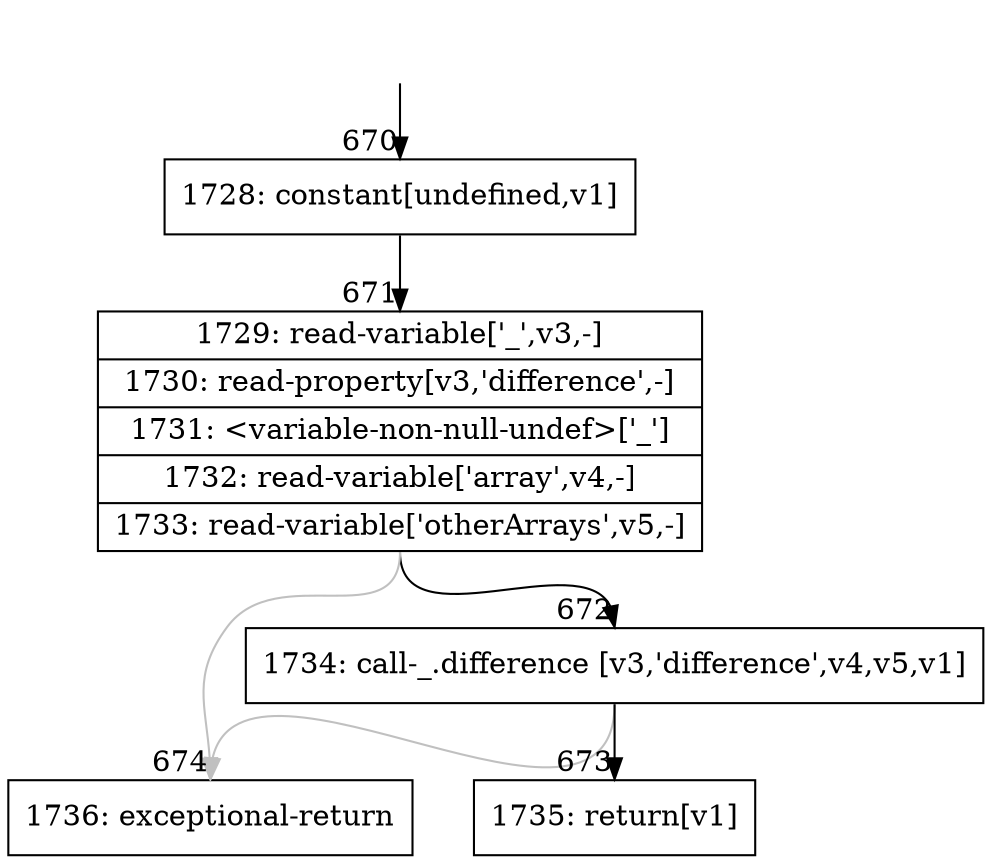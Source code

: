 digraph {
rankdir="TD"
BB_entry59[shape=none,label=""];
BB_entry59 -> BB670 [tailport=s, headport=n, headlabel="    670"]
BB670 [shape=record label="{1728: constant[undefined,v1]}" ] 
BB670 -> BB671 [tailport=s, headport=n, headlabel="      671"]
BB671 [shape=record label="{1729: read-variable['_',v3,-]|1730: read-property[v3,'difference',-]|1731: \<variable-non-null-undef\>['_']|1732: read-variable['array',v4,-]|1733: read-variable['otherArrays',v5,-]}" ] 
BB671 -> BB672 [tailport=s, headport=n, headlabel="      672"]
BB671 -> BB674 [tailport=s, headport=n, color=gray, headlabel="      674"]
BB672 [shape=record label="{1734: call-_.difference [v3,'difference',v4,v5,v1]}" ] 
BB672 -> BB673 [tailport=s, headport=n, headlabel="      673"]
BB672 -> BB674 [tailport=s, headport=n, color=gray]
BB673 [shape=record label="{1735: return[v1]}" ] 
BB674 [shape=record label="{1736: exceptional-return}" ] 
//#$~ 521
}

